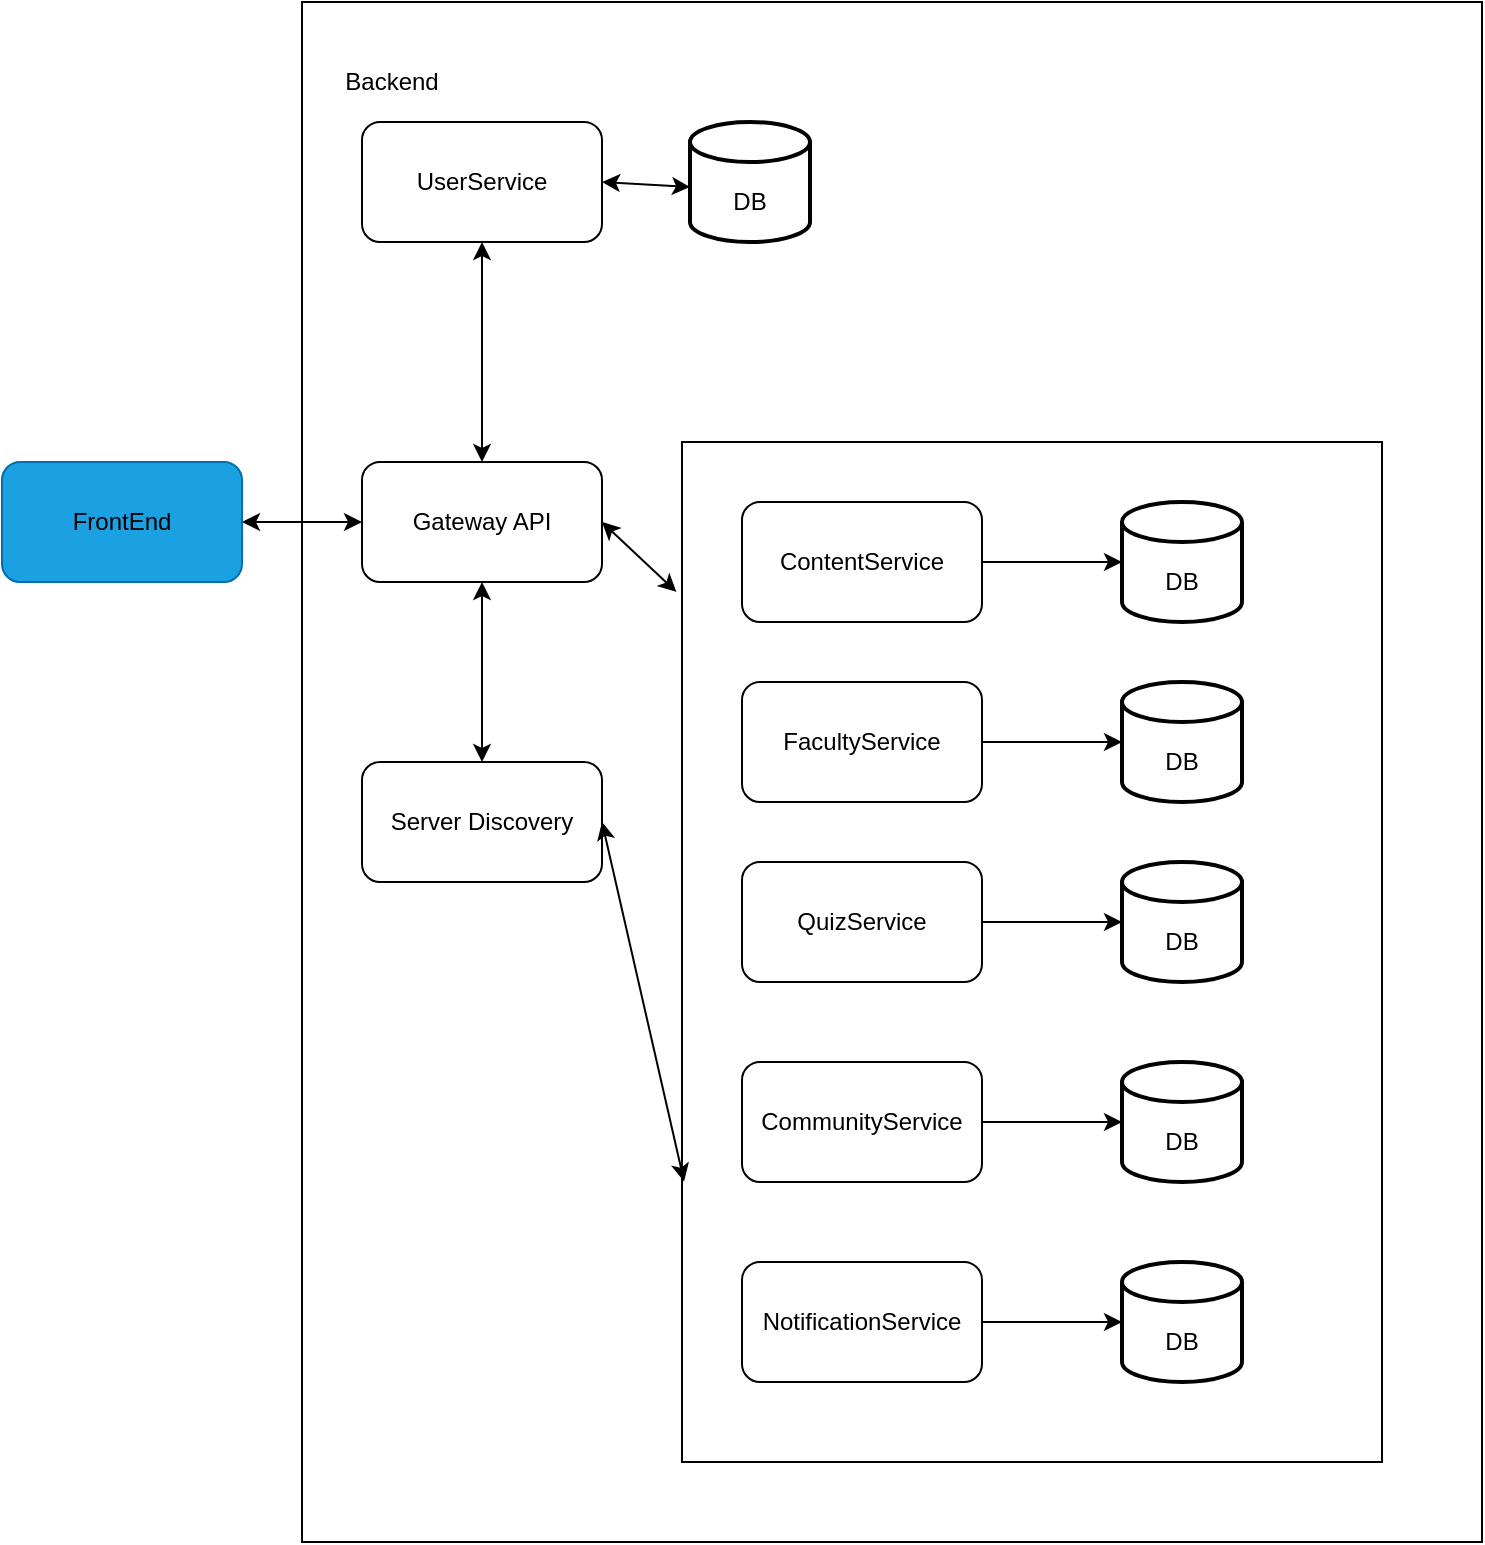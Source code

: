 <mxfile version="26.0.10">
  <diagram name="Страница — 1" id="2EIoxLi7xWRShz8KUhjq">
    <mxGraphModel dx="1744" dy="856" grid="1" gridSize="10" guides="1" tooltips="1" connect="1" arrows="1" fold="1" page="1" pageScale="1" pageWidth="827" pageHeight="1169" math="0" shadow="0">
      <root>
        <mxCell id="0" />
        <mxCell id="1" parent="0" />
        <mxCell id="TcImOwWDOge3_Hkxh-xN-5" value="" style="rounded=0;whiteSpace=wrap;html=1;" vertex="1" parent="1">
          <mxGeometry x="160" y="20" width="590" height="770" as="geometry" />
        </mxCell>
        <mxCell id="TcImOwWDOge3_Hkxh-xN-4" value="" style="group" vertex="1" connectable="0" parent="1">
          <mxGeometry x="10" y="240" width="120" height="80" as="geometry" />
        </mxCell>
        <mxCell id="TcImOwWDOge3_Hkxh-xN-3" value="" style="rounded=1;whiteSpace=wrap;html=1;fillColor=#1ba1e2;fontColor=#ffffff;strokeColor=#006EAF;" vertex="1" parent="TcImOwWDOge3_Hkxh-xN-4">
          <mxGeometry y="10" width="120" height="60" as="geometry" />
        </mxCell>
        <mxCell id="TcImOwWDOge3_Hkxh-xN-2" value="FrontEnd" style="text;html=1;align=center;verticalAlign=middle;whiteSpace=wrap;rounded=0;" vertex="1" parent="TcImOwWDOge3_Hkxh-xN-4">
          <mxGeometry x="5" width="110" height="80" as="geometry" />
        </mxCell>
        <mxCell id="TcImOwWDOge3_Hkxh-xN-6" value="" style="endArrow=classic;startArrow=classic;html=1;rounded=0;exitX=1;exitY=0.5;exitDx=0;exitDy=0;entryX=0;entryY=0.5;entryDx=0;entryDy=0;" edge="1" parent="1" source="TcImOwWDOge3_Hkxh-xN-3" target="TcImOwWDOge3_Hkxh-xN-8">
          <mxGeometry width="50" height="50" relative="1" as="geometry">
            <mxPoint x="390" y="340" as="sourcePoint" />
            <mxPoint x="440" y="290" as="targetPoint" />
          </mxGeometry>
        </mxCell>
        <mxCell id="TcImOwWDOge3_Hkxh-xN-7" value="Backend" style="text;html=1;align=center;verticalAlign=middle;whiteSpace=wrap;rounded=0;" vertex="1" parent="1">
          <mxGeometry x="170" y="30" width="70" height="60" as="geometry" />
        </mxCell>
        <mxCell id="TcImOwWDOge3_Hkxh-xN-8" value="" style="rounded=1;whiteSpace=wrap;html=1;" vertex="1" parent="1">
          <mxGeometry x="190" y="250" width="120" height="60" as="geometry" />
        </mxCell>
        <mxCell id="TcImOwWDOge3_Hkxh-xN-9" value="Gateway API" style="text;html=1;align=center;verticalAlign=middle;whiteSpace=wrap;rounded=0;" vertex="1" parent="1">
          <mxGeometry x="205" y="250" width="90" height="60" as="geometry" />
        </mxCell>
        <mxCell id="TcImOwWDOge3_Hkxh-xN-15" value="" style="endArrow=classic;startArrow=classic;html=1;rounded=0;exitX=0.5;exitY=0;exitDx=0;exitDy=0;entryX=0.5;entryY=1;entryDx=0;entryDy=0;" edge="1" parent="1" source="TcImOwWDOge3_Hkxh-xN-9" target="TcImOwWDOge3_Hkxh-xN-14">
          <mxGeometry width="50" height="50" relative="1" as="geometry">
            <mxPoint x="240" y="220" as="sourcePoint" />
            <mxPoint x="250" y="180" as="targetPoint" />
          </mxGeometry>
        </mxCell>
        <mxCell id="TcImOwWDOge3_Hkxh-xN-18" value="" style="group" vertex="1" connectable="0" parent="1">
          <mxGeometry x="354" y="80" width="60" height="60" as="geometry" />
        </mxCell>
        <mxCell id="TcImOwWDOge3_Hkxh-xN-16" value="" style="strokeWidth=2;html=1;shape=mxgraph.flowchart.database;whiteSpace=wrap;" vertex="1" parent="TcImOwWDOge3_Hkxh-xN-18">
          <mxGeometry width="60" height="60" as="geometry" />
        </mxCell>
        <mxCell id="TcImOwWDOge3_Hkxh-xN-17" value="DB" style="text;html=1;align=center;verticalAlign=middle;whiteSpace=wrap;rounded=0;" vertex="1" parent="TcImOwWDOge3_Hkxh-xN-18">
          <mxGeometry y="25" width="60" height="30" as="geometry" />
        </mxCell>
        <mxCell id="TcImOwWDOge3_Hkxh-xN-19" value="" style="group" vertex="1" connectable="0" parent="1">
          <mxGeometry x="190" y="80" width="120" height="60" as="geometry" />
        </mxCell>
        <mxCell id="TcImOwWDOge3_Hkxh-xN-13" value="" style="rounded=1;whiteSpace=wrap;html=1;" vertex="1" parent="TcImOwWDOge3_Hkxh-xN-19">
          <mxGeometry width="120" height="60" as="geometry" />
        </mxCell>
        <mxCell id="TcImOwWDOge3_Hkxh-xN-14" value="UserService" style="text;html=1;align=center;verticalAlign=middle;whiteSpace=wrap;rounded=0;" vertex="1" parent="TcImOwWDOge3_Hkxh-xN-19">
          <mxGeometry x="30" width="60" height="60" as="geometry" />
        </mxCell>
        <mxCell id="TcImOwWDOge3_Hkxh-xN-20" value="" style="endArrow=classic;startArrow=classic;html=1;rounded=0;exitX=1;exitY=0.5;exitDx=0;exitDy=0;entryX=0;entryY=0.25;entryDx=0;entryDy=0;" edge="1" parent="1" source="TcImOwWDOge3_Hkxh-xN-13" target="TcImOwWDOge3_Hkxh-xN-17">
          <mxGeometry width="50" height="50" relative="1" as="geometry">
            <mxPoint x="310" y="190" as="sourcePoint" />
            <mxPoint x="340" y="120" as="targetPoint" />
          </mxGeometry>
        </mxCell>
        <mxCell id="TcImOwWDOge3_Hkxh-xN-25" value="" style="group" vertex="1" connectable="0" parent="1">
          <mxGeometry x="190" y="400" width="120" height="60" as="geometry" />
        </mxCell>
        <mxCell id="TcImOwWDOge3_Hkxh-xN-22" value="" style="rounded=1;whiteSpace=wrap;html=1;" vertex="1" parent="TcImOwWDOge3_Hkxh-xN-25">
          <mxGeometry width="120" height="60" as="geometry" />
        </mxCell>
        <mxCell id="TcImOwWDOge3_Hkxh-xN-23" value="Server Discovery" style="text;html=1;align=center;verticalAlign=middle;whiteSpace=wrap;rounded=0;" vertex="1" parent="TcImOwWDOge3_Hkxh-xN-25">
          <mxGeometry x="5" width="110" height="60" as="geometry" />
        </mxCell>
        <mxCell id="TcImOwWDOge3_Hkxh-xN-26" value="" style="endArrow=classic;startArrow=classic;html=1;rounded=0;entryX=0.5;entryY=1;entryDx=0;entryDy=0;exitX=0.5;exitY=0;exitDx=0;exitDy=0;" edge="1" parent="1" source="TcImOwWDOge3_Hkxh-xN-23" target="TcImOwWDOge3_Hkxh-xN-9">
          <mxGeometry width="50" height="50" relative="1" as="geometry">
            <mxPoint x="220" y="380" as="sourcePoint" />
            <mxPoint x="270" y="330" as="targetPoint" />
          </mxGeometry>
        </mxCell>
        <mxCell id="TcImOwWDOge3_Hkxh-xN-29" value="" style="rounded=0;whiteSpace=wrap;html=1;" vertex="1" parent="1">
          <mxGeometry x="350" y="240" width="350" height="510" as="geometry" />
        </mxCell>
        <mxCell id="TcImOwWDOge3_Hkxh-xN-30" value="" style="endArrow=classic;startArrow=classic;html=1;rounded=0;exitX=1;exitY=0.5;exitDx=0;exitDy=0;entryX=-0.008;entryY=0.147;entryDx=0;entryDy=0;entryPerimeter=0;" edge="1" parent="1" source="TcImOwWDOge3_Hkxh-xN-8" target="TcImOwWDOge3_Hkxh-xN-29">
          <mxGeometry width="50" height="50" relative="1" as="geometry">
            <mxPoint x="310" y="320" as="sourcePoint" />
            <mxPoint x="360" y="270" as="targetPoint" />
          </mxGeometry>
        </mxCell>
        <mxCell id="TcImOwWDOge3_Hkxh-xN-31" value="" style="endArrow=classic;startArrow=classic;html=1;rounded=0;exitX=1;exitY=0.5;exitDx=0;exitDy=0;entryX=0.003;entryY=0.725;entryDx=0;entryDy=0;entryPerimeter=0;" edge="1" parent="1" source="TcImOwWDOge3_Hkxh-xN-22" target="TcImOwWDOge3_Hkxh-xN-29">
          <mxGeometry width="50" height="50" relative="1" as="geometry">
            <mxPoint x="310" y="460" as="sourcePoint" />
            <mxPoint x="360" y="410" as="targetPoint" />
          </mxGeometry>
        </mxCell>
        <mxCell id="TcImOwWDOge3_Hkxh-xN-40" value="" style="group" vertex="1" connectable="0" parent="1">
          <mxGeometry x="380" y="270" width="250" height="70" as="geometry" />
        </mxCell>
        <mxCell id="TcImOwWDOge3_Hkxh-xN-33" value="" style="rounded=1;whiteSpace=wrap;html=1;" vertex="1" parent="TcImOwWDOge3_Hkxh-xN-40">
          <mxGeometry width="120" height="60" as="geometry" />
        </mxCell>
        <mxCell id="TcImOwWDOge3_Hkxh-xN-34" value="" style="group" vertex="1" connectable="0" parent="TcImOwWDOge3_Hkxh-xN-40">
          <mxGeometry x="190" width="60" height="60" as="geometry" />
        </mxCell>
        <mxCell id="TcImOwWDOge3_Hkxh-xN-35" value="" style="strokeWidth=2;html=1;shape=mxgraph.flowchart.database;whiteSpace=wrap;" vertex="1" parent="TcImOwWDOge3_Hkxh-xN-34">
          <mxGeometry width="60" height="60" as="geometry" />
        </mxCell>
        <mxCell id="TcImOwWDOge3_Hkxh-xN-36" value="DB" style="text;html=1;align=center;verticalAlign=middle;whiteSpace=wrap;rounded=0;" vertex="1" parent="TcImOwWDOge3_Hkxh-xN-34">
          <mxGeometry y="25" width="60" height="30" as="geometry" />
        </mxCell>
        <mxCell id="TcImOwWDOge3_Hkxh-xN-37" value="" style="endArrow=classic;html=1;rounded=0;exitX=1;exitY=0.5;exitDx=0;exitDy=0;" edge="1" parent="TcImOwWDOge3_Hkxh-xN-40" source="TcImOwWDOge3_Hkxh-xN-33">
          <mxGeometry width="50" height="50" relative="1" as="geometry">
            <mxPoint x="130" y="60" as="sourcePoint" />
            <mxPoint x="190" y="30" as="targetPoint" />
          </mxGeometry>
        </mxCell>
        <mxCell id="TcImOwWDOge3_Hkxh-xN-72" value="ContentService" style="text;html=1;align=center;verticalAlign=middle;whiteSpace=wrap;rounded=0;" vertex="1" parent="TcImOwWDOge3_Hkxh-xN-40">
          <mxGeometry x="5" width="110" height="60" as="geometry" />
        </mxCell>
        <mxCell id="TcImOwWDOge3_Hkxh-xN-42" value="" style="group" vertex="1" connectable="0" parent="1">
          <mxGeometry x="380" y="360" width="250" height="60" as="geometry" />
        </mxCell>
        <mxCell id="TcImOwWDOge3_Hkxh-xN-43" value="" style="rounded=1;whiteSpace=wrap;html=1;" vertex="1" parent="TcImOwWDOge3_Hkxh-xN-42">
          <mxGeometry width="120" height="60" as="geometry" />
        </mxCell>
        <mxCell id="TcImOwWDOge3_Hkxh-xN-44" value="" style="group" vertex="1" connectable="0" parent="TcImOwWDOge3_Hkxh-xN-42">
          <mxGeometry x="190" width="60" height="60" as="geometry" />
        </mxCell>
        <mxCell id="TcImOwWDOge3_Hkxh-xN-45" value="" style="strokeWidth=2;html=1;shape=mxgraph.flowchart.database;whiteSpace=wrap;" vertex="1" parent="TcImOwWDOge3_Hkxh-xN-44">
          <mxGeometry width="60" height="60" as="geometry" />
        </mxCell>
        <mxCell id="TcImOwWDOge3_Hkxh-xN-46" value="DB" style="text;html=1;align=center;verticalAlign=middle;whiteSpace=wrap;rounded=0;" vertex="1" parent="TcImOwWDOge3_Hkxh-xN-44">
          <mxGeometry y="25" width="60" height="30" as="geometry" />
        </mxCell>
        <mxCell id="TcImOwWDOge3_Hkxh-xN-47" value="" style="endArrow=classic;html=1;rounded=0;exitX=1;exitY=0.5;exitDx=0;exitDy=0;" edge="1" parent="TcImOwWDOge3_Hkxh-xN-42" source="TcImOwWDOge3_Hkxh-xN-43">
          <mxGeometry width="50" height="50" relative="1" as="geometry">
            <mxPoint x="130" y="60" as="sourcePoint" />
            <mxPoint x="190" y="30" as="targetPoint" />
          </mxGeometry>
        </mxCell>
        <mxCell id="TcImOwWDOge3_Hkxh-xN-73" value="FacultyService" style="text;html=1;align=center;verticalAlign=middle;whiteSpace=wrap;rounded=0;" vertex="1" parent="TcImOwWDOge3_Hkxh-xN-42">
          <mxGeometry x="5" width="110" height="60" as="geometry" />
        </mxCell>
        <mxCell id="TcImOwWDOge3_Hkxh-xN-48" value="" style="group" vertex="1" connectable="0" parent="1">
          <mxGeometry x="380" y="450" width="250" height="60" as="geometry" />
        </mxCell>
        <mxCell id="TcImOwWDOge3_Hkxh-xN-49" value="" style="rounded=1;whiteSpace=wrap;html=1;" vertex="1" parent="TcImOwWDOge3_Hkxh-xN-48">
          <mxGeometry width="120" height="60" as="geometry" />
        </mxCell>
        <mxCell id="TcImOwWDOge3_Hkxh-xN-50" value="" style="group" vertex="1" connectable="0" parent="TcImOwWDOge3_Hkxh-xN-48">
          <mxGeometry x="190" width="60" height="60" as="geometry" />
        </mxCell>
        <mxCell id="TcImOwWDOge3_Hkxh-xN-51" value="" style="strokeWidth=2;html=1;shape=mxgraph.flowchart.database;whiteSpace=wrap;" vertex="1" parent="TcImOwWDOge3_Hkxh-xN-50">
          <mxGeometry width="60" height="60" as="geometry" />
        </mxCell>
        <mxCell id="TcImOwWDOge3_Hkxh-xN-52" value="DB" style="text;html=1;align=center;verticalAlign=middle;whiteSpace=wrap;rounded=0;" vertex="1" parent="TcImOwWDOge3_Hkxh-xN-50">
          <mxGeometry y="25" width="60" height="30" as="geometry" />
        </mxCell>
        <mxCell id="TcImOwWDOge3_Hkxh-xN-53" value="" style="endArrow=classic;html=1;rounded=0;exitX=1;exitY=0.5;exitDx=0;exitDy=0;" edge="1" parent="TcImOwWDOge3_Hkxh-xN-48" source="TcImOwWDOge3_Hkxh-xN-49">
          <mxGeometry width="50" height="50" relative="1" as="geometry">
            <mxPoint x="130" y="60" as="sourcePoint" />
            <mxPoint x="190" y="30" as="targetPoint" />
          </mxGeometry>
        </mxCell>
        <mxCell id="TcImOwWDOge3_Hkxh-xN-74" value="QuizService" style="text;html=1;align=center;verticalAlign=middle;whiteSpace=wrap;rounded=0;" vertex="1" parent="TcImOwWDOge3_Hkxh-xN-48">
          <mxGeometry x="10" width="100" height="60" as="geometry" />
        </mxCell>
        <mxCell id="TcImOwWDOge3_Hkxh-xN-54" value="" style="group" vertex="1" connectable="0" parent="1">
          <mxGeometry x="380" y="550" width="250" height="60" as="geometry" />
        </mxCell>
        <mxCell id="TcImOwWDOge3_Hkxh-xN-55" value="" style="rounded=1;whiteSpace=wrap;html=1;" vertex="1" parent="TcImOwWDOge3_Hkxh-xN-54">
          <mxGeometry width="120" height="60" as="geometry" />
        </mxCell>
        <mxCell id="TcImOwWDOge3_Hkxh-xN-56" value="" style="group" vertex="1" connectable="0" parent="TcImOwWDOge3_Hkxh-xN-54">
          <mxGeometry x="190" width="60" height="60" as="geometry" />
        </mxCell>
        <mxCell id="TcImOwWDOge3_Hkxh-xN-57" value="" style="strokeWidth=2;html=1;shape=mxgraph.flowchart.database;whiteSpace=wrap;" vertex="1" parent="TcImOwWDOge3_Hkxh-xN-56">
          <mxGeometry width="60" height="60" as="geometry" />
        </mxCell>
        <mxCell id="TcImOwWDOge3_Hkxh-xN-58" value="DB" style="text;html=1;align=center;verticalAlign=middle;whiteSpace=wrap;rounded=0;" vertex="1" parent="TcImOwWDOge3_Hkxh-xN-56">
          <mxGeometry y="25" width="60" height="30" as="geometry" />
        </mxCell>
        <mxCell id="TcImOwWDOge3_Hkxh-xN-59" value="" style="endArrow=classic;html=1;rounded=0;exitX=1;exitY=0.5;exitDx=0;exitDy=0;" edge="1" parent="TcImOwWDOge3_Hkxh-xN-54" source="TcImOwWDOge3_Hkxh-xN-55">
          <mxGeometry width="50" height="50" relative="1" as="geometry">
            <mxPoint x="130" y="60" as="sourcePoint" />
            <mxPoint x="190" y="30" as="targetPoint" />
          </mxGeometry>
        </mxCell>
        <mxCell id="TcImOwWDOge3_Hkxh-xN-75" value="CommunityService" style="text;html=1;align=center;verticalAlign=middle;whiteSpace=wrap;rounded=0;" vertex="1" parent="TcImOwWDOge3_Hkxh-xN-54">
          <mxGeometry width="120" height="60" as="geometry" />
        </mxCell>
        <mxCell id="TcImOwWDOge3_Hkxh-xN-66" value="" style="group" vertex="1" connectable="0" parent="1">
          <mxGeometry x="380" y="650" width="250" height="60" as="geometry" />
        </mxCell>
        <mxCell id="TcImOwWDOge3_Hkxh-xN-67" value="" style="rounded=1;whiteSpace=wrap;html=1;" vertex="1" parent="TcImOwWDOge3_Hkxh-xN-66">
          <mxGeometry width="120" height="60" as="geometry" />
        </mxCell>
        <mxCell id="TcImOwWDOge3_Hkxh-xN-68" value="" style="group" vertex="1" connectable="0" parent="TcImOwWDOge3_Hkxh-xN-66">
          <mxGeometry x="190" width="60" height="60" as="geometry" />
        </mxCell>
        <mxCell id="TcImOwWDOge3_Hkxh-xN-69" value="" style="strokeWidth=2;html=1;shape=mxgraph.flowchart.database;whiteSpace=wrap;" vertex="1" parent="TcImOwWDOge3_Hkxh-xN-68">
          <mxGeometry width="60" height="60" as="geometry" />
        </mxCell>
        <mxCell id="TcImOwWDOge3_Hkxh-xN-70" value="DB" style="text;html=1;align=center;verticalAlign=middle;whiteSpace=wrap;rounded=0;" vertex="1" parent="TcImOwWDOge3_Hkxh-xN-68">
          <mxGeometry y="25" width="60" height="30" as="geometry" />
        </mxCell>
        <mxCell id="TcImOwWDOge3_Hkxh-xN-71" value="" style="endArrow=classic;html=1;rounded=0;exitX=1;exitY=0.5;exitDx=0;exitDy=0;" edge="1" parent="TcImOwWDOge3_Hkxh-xN-66" source="TcImOwWDOge3_Hkxh-xN-67">
          <mxGeometry width="50" height="50" relative="1" as="geometry">
            <mxPoint x="130" y="60" as="sourcePoint" />
            <mxPoint x="190" y="30" as="targetPoint" />
          </mxGeometry>
        </mxCell>
        <mxCell id="TcImOwWDOge3_Hkxh-xN-76" value="NotificationService" style="text;html=1;align=center;verticalAlign=middle;whiteSpace=wrap;rounded=0;" vertex="1" parent="TcImOwWDOge3_Hkxh-xN-66">
          <mxGeometry width="120" height="60" as="geometry" />
        </mxCell>
      </root>
    </mxGraphModel>
  </diagram>
</mxfile>
